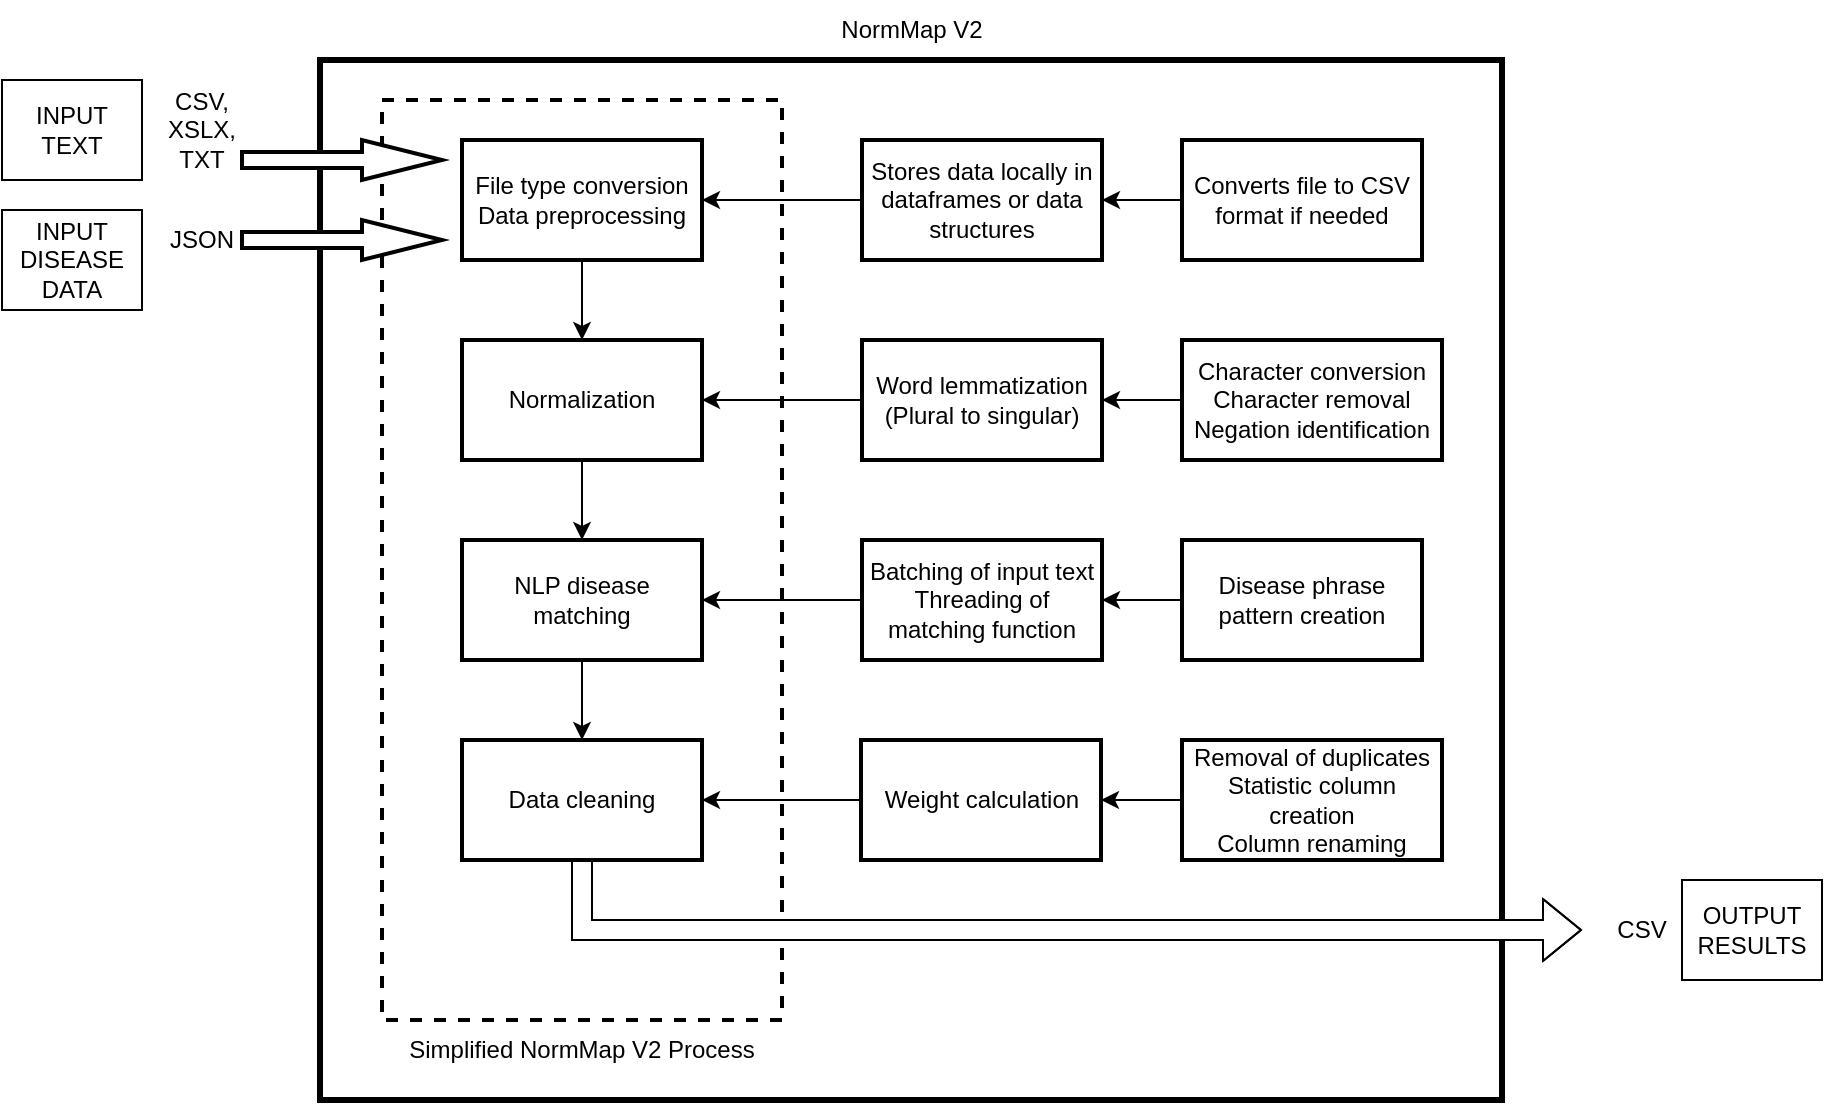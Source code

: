 <mxfile version="20.2.0" type="device"><diagram id="C5RBs43oDa-KdzZeNtuy" name="Page-1"><mxGraphModel dx="2209" dy="764" grid="1" gridSize="10" guides="1" tooltips="1" connect="1" arrows="1" fold="1" page="1" pageScale="1" pageWidth="827" pageHeight="1169" math="0" shadow="0"><root><mxCell id="WIyWlLk6GJQsqaUBKTNV-0"/><mxCell id="WIyWlLk6GJQsqaUBKTNV-1" parent="WIyWlLk6GJQsqaUBKTNV-0"/><mxCell id="z-_yY4qKatVNRn7vvKMM-0" value="" style="rounded=0;whiteSpace=wrap;html=1;fillColor=none;strokeWidth=3;" parent="WIyWlLk6GJQsqaUBKTNV-1" vertex="1"><mxGeometry x="89" y="40" width="591" height="520" as="geometry"/></mxCell><mxCell id="z-_yY4qKatVNRn7vvKMM-3" value="" style="rounded=0;whiteSpace=wrap;html=1;strokeWidth=2;fillColor=none;dashed=1;" parent="WIyWlLk6GJQsqaUBKTNV-1" vertex="1"><mxGeometry x="120" y="60" width="200" height="460" as="geometry"/></mxCell><mxCell id="z-_yY4qKatVNRn7vvKMM-1" value="" style="verticalLabelPosition=bottom;verticalAlign=top;html=1;strokeWidth=2;shape=mxgraph.arrows2.arrow;dy=0.6;dx=40;notch=0;fillColor=default;" parent="WIyWlLk6GJQsqaUBKTNV-1" vertex="1"><mxGeometry x="50" y="80" width="100" height="20" as="geometry"/></mxCell><mxCell id="z-_yY4qKatVNRn7vvKMM-2" value="" style="verticalLabelPosition=bottom;verticalAlign=top;html=1;strokeWidth=2;shape=mxgraph.arrows2.arrow;dy=0.6;dx=40;notch=0;fillColor=default;" parent="WIyWlLk6GJQsqaUBKTNV-1" vertex="1"><mxGeometry x="50" y="120" width="100" height="20" as="geometry"/></mxCell><mxCell id="z-_yY4qKatVNRn7vvKMM-21" style="edgeStyle=orthogonalEdgeStyle;rounded=0;orthogonalLoop=1;jettySize=auto;html=1;exitX=0.5;exitY=1;exitDx=0;exitDy=0;entryX=0.5;entryY=0;entryDx=0;entryDy=0;" parent="WIyWlLk6GJQsqaUBKTNV-1" source="z-_yY4qKatVNRn7vvKMM-4" target="z-_yY4qKatVNRn7vvKMM-5" edge="1"><mxGeometry relative="1" as="geometry"/></mxCell><mxCell id="z-_yY4qKatVNRn7vvKMM-4" value="File type conversion&lt;br&gt;Data preprocessing" style="rounded=0;whiteSpace=wrap;html=1;strokeWidth=2;fillColor=none;" parent="WIyWlLk6GJQsqaUBKTNV-1" vertex="1"><mxGeometry x="160" y="80" width="120" height="60" as="geometry"/></mxCell><mxCell id="z-_yY4qKatVNRn7vvKMM-22" style="edgeStyle=orthogonalEdgeStyle;rounded=0;orthogonalLoop=1;jettySize=auto;html=1;exitX=0.5;exitY=1;exitDx=0;exitDy=0;entryX=0.5;entryY=0;entryDx=0;entryDy=0;" parent="WIyWlLk6GJQsqaUBKTNV-1" source="z-_yY4qKatVNRn7vvKMM-5" target="z-_yY4qKatVNRn7vvKMM-6" edge="1"><mxGeometry relative="1" as="geometry"/></mxCell><mxCell id="z-_yY4qKatVNRn7vvKMM-5" value="Normalization" style="rounded=0;whiteSpace=wrap;html=1;strokeWidth=2;fillColor=none;" parent="WIyWlLk6GJQsqaUBKTNV-1" vertex="1"><mxGeometry x="160" y="180" width="120" height="60" as="geometry"/></mxCell><mxCell id="z-_yY4qKatVNRn7vvKMM-32" style="edgeStyle=orthogonalEdgeStyle;rounded=0;orthogonalLoop=1;jettySize=auto;html=1;exitX=0.5;exitY=1;exitDx=0;exitDy=0;entryX=0.5;entryY=0;entryDx=0;entryDy=0;" parent="WIyWlLk6GJQsqaUBKTNV-1" source="z-_yY4qKatVNRn7vvKMM-6" target="z-_yY4qKatVNRn7vvKMM-7" edge="1"><mxGeometry relative="1" as="geometry"/></mxCell><mxCell id="z-_yY4qKatVNRn7vvKMM-6" value="NLP disease matching" style="rounded=0;whiteSpace=wrap;html=1;strokeWidth=2;fillColor=none;" parent="WIyWlLk6GJQsqaUBKTNV-1" vertex="1"><mxGeometry x="160" y="280" width="120" height="60" as="geometry"/></mxCell><mxCell id="z-_yY4qKatVNRn7vvKMM-43" style="edgeStyle=orthogonalEdgeStyle;rounded=0;orthogonalLoop=1;jettySize=auto;html=1;exitX=0.5;exitY=1;exitDx=0;exitDy=0;shape=flexArrow;fillColor=default;entryX=0;entryY=0.5;entryDx=0;entryDy=0;" parent="WIyWlLk6GJQsqaUBKTNV-1" source="z-_yY4qKatVNRn7vvKMM-7" target="z-_yY4qKatVNRn7vvKMM-44" edge="1"><mxGeometry relative="1" as="geometry"><mxPoint x="710" y="510" as="targetPoint"/></mxGeometry></mxCell><mxCell id="z-_yY4qKatVNRn7vvKMM-7" value="Data cleaning" style="rounded=0;whiteSpace=wrap;html=1;strokeWidth=2;fillColor=none;" parent="WIyWlLk6GJQsqaUBKTNV-1" vertex="1"><mxGeometry x="160" y="380" width="120" height="60" as="geometry"/></mxCell><mxCell id="z-_yY4qKatVNRn7vvKMM-8" value="INPUT TEXT" style="text;html=1;strokeColor=default;fillColor=none;align=center;verticalAlign=middle;whiteSpace=wrap;rounded=0;" parent="WIyWlLk6GJQsqaUBKTNV-1" vertex="1"><mxGeometry x="-70" y="50" width="70" height="50" as="geometry"/></mxCell><mxCell id="z-_yY4qKatVNRn7vvKMM-9" value="CSV, XSLX, TXT" style="text;html=1;strokeColor=none;fillColor=none;align=center;verticalAlign=middle;whiteSpace=wrap;rounded=0;" parent="WIyWlLk6GJQsqaUBKTNV-1" vertex="1"><mxGeometry y="60" width="60" height="30" as="geometry"/></mxCell><mxCell id="z-_yY4qKatVNRn7vvKMM-14" value="INPUT DISEASE DATA" style="text;html=1;strokeColor=default;fillColor=none;align=center;verticalAlign=middle;whiteSpace=wrap;rounded=0;" parent="WIyWlLk6GJQsqaUBKTNV-1" vertex="1"><mxGeometry x="-70" y="115" width="70" height="50" as="geometry"/></mxCell><mxCell id="z-_yY4qKatVNRn7vvKMM-15" value="JSON" style="text;html=1;strokeColor=none;fillColor=none;align=center;verticalAlign=middle;whiteSpace=wrap;rounded=0;" parent="WIyWlLk6GJQsqaUBKTNV-1" vertex="1"><mxGeometry y="115" width="60" height="30" as="geometry"/></mxCell><mxCell id="z-_yY4qKatVNRn7vvKMM-24" style="edgeStyle=orthogonalEdgeStyle;rounded=0;orthogonalLoop=1;jettySize=auto;html=1;exitX=0;exitY=0.5;exitDx=0;exitDy=0;entryX=1;entryY=0.5;entryDx=0;entryDy=0;" parent="WIyWlLk6GJQsqaUBKTNV-1" source="z-_yY4qKatVNRn7vvKMM-23" target="z-_yY4qKatVNRn7vvKMM-5" edge="1"><mxGeometry relative="1" as="geometry"/></mxCell><mxCell id="z-_yY4qKatVNRn7vvKMM-23" value="Word lemmatization (Plural to singular)" style="rounded=0;whiteSpace=wrap;html=1;strokeWidth=2;fillColor=none;" parent="WIyWlLk6GJQsqaUBKTNV-1" vertex="1"><mxGeometry x="360" y="180" width="120" height="60" as="geometry"/></mxCell><mxCell id="z-_yY4qKatVNRn7vvKMM-30" style="edgeStyle=orthogonalEdgeStyle;rounded=0;orthogonalLoop=1;jettySize=auto;html=1;exitX=0;exitY=0.5;exitDx=0;exitDy=0;entryX=1;entryY=0.5;entryDx=0;entryDy=0;" parent="WIyWlLk6GJQsqaUBKTNV-1" source="z-_yY4qKatVNRn7vvKMM-25" target="z-_yY4qKatVNRn7vvKMM-23" edge="1"><mxGeometry relative="1" as="geometry"/></mxCell><mxCell id="z-_yY4qKatVNRn7vvKMM-25" value="Character conversion&lt;br&gt;Character removal&lt;br&gt;Negation identification" style="rounded=0;whiteSpace=wrap;html=1;strokeWidth=2;fillColor=none;" parent="WIyWlLk6GJQsqaUBKTNV-1" vertex="1"><mxGeometry x="520" y="180" width="130" height="60" as="geometry"/></mxCell><mxCell id="z-_yY4qKatVNRn7vvKMM-28" style="edgeStyle=orthogonalEdgeStyle;rounded=0;orthogonalLoop=1;jettySize=auto;html=1;exitX=0;exitY=0.5;exitDx=0;exitDy=0;entryX=1;entryY=0.5;entryDx=0;entryDy=0;" parent="WIyWlLk6GJQsqaUBKTNV-1" source="z-_yY4qKatVNRn7vvKMM-26" target="z-_yY4qKatVNRn7vvKMM-27" edge="1"><mxGeometry relative="1" as="geometry"/></mxCell><mxCell id="z-_yY4qKatVNRn7vvKMM-26" value="Converts file to CSV format if needed" style="rounded=0;whiteSpace=wrap;html=1;strokeWidth=2;fillColor=none;" parent="WIyWlLk6GJQsqaUBKTNV-1" vertex="1"><mxGeometry x="520" y="80" width="120" height="60" as="geometry"/></mxCell><mxCell id="z-_yY4qKatVNRn7vvKMM-29" style="edgeStyle=orthogonalEdgeStyle;rounded=0;orthogonalLoop=1;jettySize=auto;html=1;exitX=0;exitY=0.5;exitDx=0;exitDy=0;entryX=1;entryY=0.5;entryDx=0;entryDy=0;" parent="WIyWlLk6GJQsqaUBKTNV-1" source="z-_yY4qKatVNRn7vvKMM-27" target="z-_yY4qKatVNRn7vvKMM-4" edge="1"><mxGeometry relative="1" as="geometry"/></mxCell><mxCell id="z-_yY4qKatVNRn7vvKMM-27" value="Stores data locally in dataframes or data structures" style="rounded=0;whiteSpace=wrap;html=1;strokeWidth=2;fillColor=none;" parent="WIyWlLk6GJQsqaUBKTNV-1" vertex="1"><mxGeometry x="360" y="80" width="120" height="60" as="geometry"/></mxCell><mxCell id="z-_yY4qKatVNRn7vvKMM-31" value="Simplified NormMap V2 Process" style="text;html=1;strokeColor=none;fillColor=none;align=center;verticalAlign=middle;whiteSpace=wrap;rounded=0;" parent="WIyWlLk6GJQsqaUBKTNV-1" vertex="1"><mxGeometry x="125" y="520" width="190" height="30" as="geometry"/></mxCell><mxCell id="z-_yY4qKatVNRn7vvKMM-33" value="NormMap V2" style="text;html=1;strokeColor=none;fillColor=none;align=center;verticalAlign=middle;whiteSpace=wrap;rounded=0;" parent="WIyWlLk6GJQsqaUBKTNV-1" vertex="1"><mxGeometry x="289.5" y="10" width="190" height="30" as="geometry"/></mxCell><mxCell id="z-_yY4qKatVNRn7vvKMM-36" style="edgeStyle=orthogonalEdgeStyle;rounded=0;orthogonalLoop=1;jettySize=auto;html=1;exitX=0;exitY=0.5;exitDx=0;exitDy=0;entryX=1;entryY=0.5;entryDx=0;entryDy=0;" parent="WIyWlLk6GJQsqaUBKTNV-1" source="z-_yY4qKatVNRn7vvKMM-34" target="z-_yY4qKatVNRn7vvKMM-35" edge="1"><mxGeometry relative="1" as="geometry"/></mxCell><mxCell id="z-_yY4qKatVNRn7vvKMM-34" value="Disease phrase pattern creation" style="rounded=0;whiteSpace=wrap;html=1;strokeWidth=2;fillColor=none;" parent="WIyWlLk6GJQsqaUBKTNV-1" vertex="1"><mxGeometry x="520" y="280" width="120" height="60" as="geometry"/></mxCell><mxCell id="z-_yY4qKatVNRn7vvKMM-37" style="edgeStyle=orthogonalEdgeStyle;rounded=0;orthogonalLoop=1;jettySize=auto;html=1;exitX=0;exitY=0.5;exitDx=0;exitDy=0;entryX=1;entryY=0.5;entryDx=0;entryDy=0;" parent="WIyWlLk6GJQsqaUBKTNV-1" source="z-_yY4qKatVNRn7vvKMM-35" target="z-_yY4qKatVNRn7vvKMM-6" edge="1"><mxGeometry relative="1" as="geometry"/></mxCell><mxCell id="z-_yY4qKatVNRn7vvKMM-35" value="Batching of input text&lt;br&gt;Threading of matching function" style="rounded=0;whiteSpace=wrap;html=1;strokeWidth=2;fillColor=none;" parent="WIyWlLk6GJQsqaUBKTNV-1" vertex="1"><mxGeometry x="360" y="280" width="120" height="60" as="geometry"/></mxCell><mxCell id="z-_yY4qKatVNRn7vvKMM-41" style="edgeStyle=orthogonalEdgeStyle;rounded=0;orthogonalLoop=1;jettySize=auto;html=1;exitX=0;exitY=0.5;exitDx=0;exitDy=0;entryX=1;entryY=0.5;entryDx=0;entryDy=0;" parent="WIyWlLk6GJQsqaUBKTNV-1" source="z-_yY4qKatVNRn7vvKMM-38" target="z-_yY4qKatVNRn7vvKMM-7" edge="1"><mxGeometry relative="1" as="geometry"/></mxCell><mxCell id="z-_yY4qKatVNRn7vvKMM-38" value="Weight calculation" style="rounded=0;whiteSpace=wrap;html=1;strokeWidth=2;fillColor=none;" parent="WIyWlLk6GJQsqaUBKTNV-1" vertex="1"><mxGeometry x="359.5" y="380" width="120" height="60" as="geometry"/></mxCell><mxCell id="z-_yY4qKatVNRn7vvKMM-40" style="edgeStyle=orthogonalEdgeStyle;rounded=0;orthogonalLoop=1;jettySize=auto;html=1;exitX=0;exitY=0.5;exitDx=0;exitDy=0;entryX=1;entryY=0.5;entryDx=0;entryDy=0;" parent="WIyWlLk6GJQsqaUBKTNV-1" source="z-_yY4qKatVNRn7vvKMM-39" target="z-_yY4qKatVNRn7vvKMM-38" edge="1"><mxGeometry relative="1" as="geometry"/></mxCell><mxCell id="z-_yY4qKatVNRn7vvKMM-39" value="Removal of duplicates&lt;br&gt;Statistic column creation&lt;br&gt;Column renaming" style="rounded=0;whiteSpace=wrap;html=1;strokeWidth=2;fillColor=none;" parent="WIyWlLk6GJQsqaUBKTNV-1" vertex="1"><mxGeometry x="520" y="380" width="130" height="60" as="geometry"/></mxCell><mxCell id="z-_yY4qKatVNRn7vvKMM-42" value="OUTPUT&lt;br&gt;RESULTS" style="text;html=1;strokeColor=default;fillColor=none;align=center;verticalAlign=middle;whiteSpace=wrap;rounded=0;" parent="WIyWlLk6GJQsqaUBKTNV-1" vertex="1"><mxGeometry x="770" y="450" width="70" height="50" as="geometry"/></mxCell><mxCell id="z-_yY4qKatVNRn7vvKMM-44" value="CSV" style="text;html=1;strokeColor=none;fillColor=none;align=center;verticalAlign=middle;whiteSpace=wrap;rounded=0;" parent="WIyWlLk6GJQsqaUBKTNV-1" vertex="1"><mxGeometry x="720" y="460" width="60" height="30" as="geometry"/></mxCell></root></mxGraphModel></diagram></mxfile>
